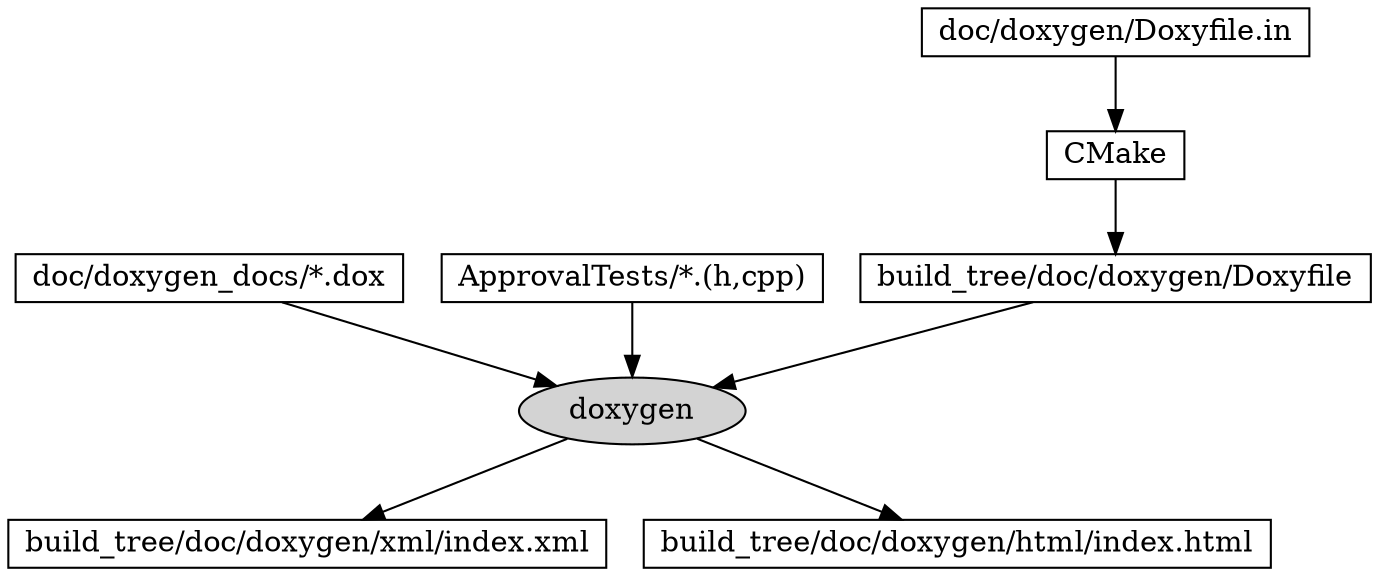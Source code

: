 digraph doxygen_flow {
    rankdir = "TB"
    node [fontsize = 14, shape = box, height = 0.25]
    edge [fontsize = 14]

    "CMake"

    "Doxyfile.in" [label = "doc/doxygen/Doxyfile.in"]
    "Doxyfile.in" -> "CMake"
    "Doxyfile" [label = "build_tree/doc/doxygen/Doxyfile"]
    "CMake" -> "Doxyfile"

    "doxygen" [shape = oval, fillcolor = lightgray, style = filled]

    "doxygen_dox_files" [label = "doc/doxygen_docs/*.dox"]
    "doxygen_dox_files" -> "doxygen"

    "Doxyfile" -> "doxygen"
    "ApprovalTests" [label = "ApprovalTests/*.(h,cpp)"]
    "ApprovalTests" -> "doxygen"

    "index.xml" [label = "build_tree/doc/doxygen/xml/index.xml"]
    "doxygen" -> "index.xml"

    "index.html" [label = "build_tree/doc/doxygen/html/index.html"]
    "doxygen" -> "index.html"
}
